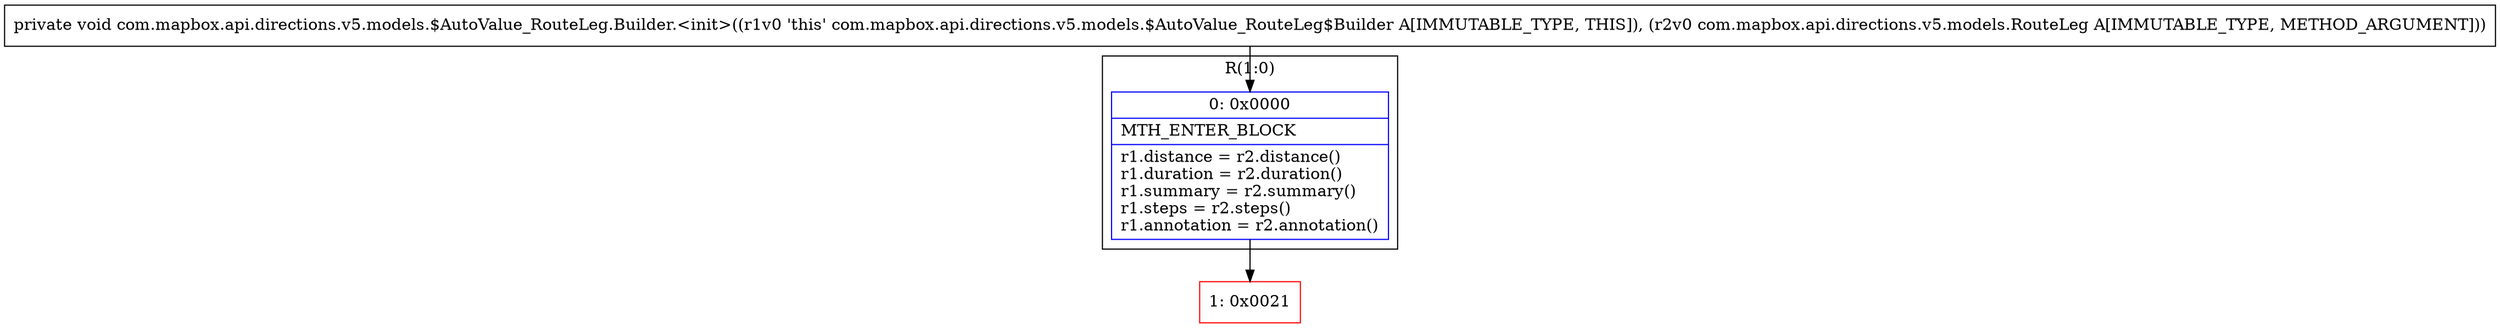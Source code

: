 digraph "CFG forcom.mapbox.api.directions.v5.models.$AutoValue_RouteLeg.Builder.\<init\>(Lcom\/mapbox\/api\/directions\/v5\/models\/RouteLeg;)V" {
subgraph cluster_Region_1987150401 {
label = "R(1:0)";
node [shape=record,color=blue];
Node_0 [shape=record,label="{0\:\ 0x0000|MTH_ENTER_BLOCK\l|r1.distance = r2.distance()\lr1.duration = r2.duration()\lr1.summary = r2.summary()\lr1.steps = r2.steps()\lr1.annotation = r2.annotation()\l}"];
}
Node_1 [shape=record,color=red,label="{1\:\ 0x0021}"];
MethodNode[shape=record,label="{private void com.mapbox.api.directions.v5.models.$AutoValue_RouteLeg.Builder.\<init\>((r1v0 'this' com.mapbox.api.directions.v5.models.$AutoValue_RouteLeg$Builder A[IMMUTABLE_TYPE, THIS]), (r2v0 com.mapbox.api.directions.v5.models.RouteLeg A[IMMUTABLE_TYPE, METHOD_ARGUMENT])) }"];
MethodNode -> Node_0;
Node_0 -> Node_1;
}


